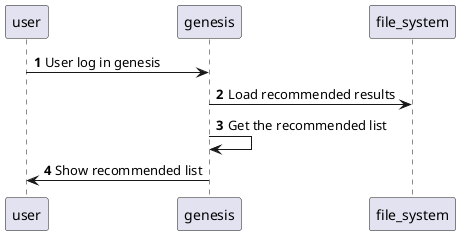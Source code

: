 @startuml
autonumber
participant user
participant genesis
participant file_system

user -> genesis: User log in genesis
genesis -> file_system: Load recommended results
genesis -> genesis: Get the recommended list
genesis -> user: Show recommended list
@enduml